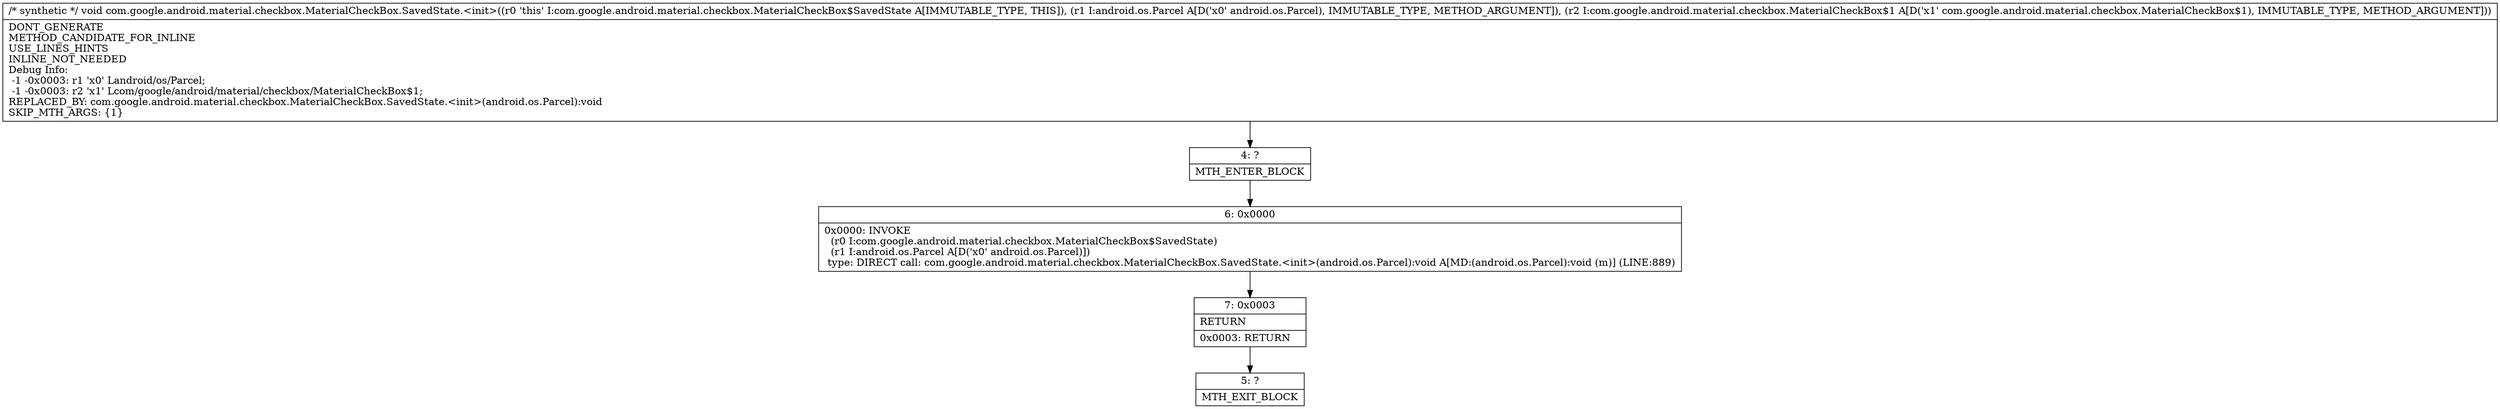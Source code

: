 digraph "CFG forcom.google.android.material.checkbox.MaterialCheckBox.SavedState.\<init\>(Landroid\/os\/Parcel;Lcom\/google\/android\/material\/checkbox\/MaterialCheckBox$1;)V" {
Node_4 [shape=record,label="{4\:\ ?|MTH_ENTER_BLOCK\l}"];
Node_6 [shape=record,label="{6\:\ 0x0000|0x0000: INVOKE  \l  (r0 I:com.google.android.material.checkbox.MaterialCheckBox$SavedState)\l  (r1 I:android.os.Parcel A[D('x0' android.os.Parcel)])\l type: DIRECT call: com.google.android.material.checkbox.MaterialCheckBox.SavedState.\<init\>(android.os.Parcel):void A[MD:(android.os.Parcel):void (m)] (LINE:889)\l}"];
Node_7 [shape=record,label="{7\:\ 0x0003|RETURN\l|0x0003: RETURN   \l}"];
Node_5 [shape=record,label="{5\:\ ?|MTH_EXIT_BLOCK\l}"];
MethodNode[shape=record,label="{\/* synthetic *\/ void com.google.android.material.checkbox.MaterialCheckBox.SavedState.\<init\>((r0 'this' I:com.google.android.material.checkbox.MaterialCheckBox$SavedState A[IMMUTABLE_TYPE, THIS]), (r1 I:android.os.Parcel A[D('x0' android.os.Parcel), IMMUTABLE_TYPE, METHOD_ARGUMENT]), (r2 I:com.google.android.material.checkbox.MaterialCheckBox$1 A[D('x1' com.google.android.material.checkbox.MaterialCheckBox$1), IMMUTABLE_TYPE, METHOD_ARGUMENT]))  | DONT_GENERATE\lMETHOD_CANDIDATE_FOR_INLINE\lUSE_LINES_HINTS\lINLINE_NOT_NEEDED\lDebug Info:\l  \-1 \-0x0003: r1 'x0' Landroid\/os\/Parcel;\l  \-1 \-0x0003: r2 'x1' Lcom\/google\/android\/material\/checkbox\/MaterialCheckBox$1;\lREPLACED_BY: com.google.android.material.checkbox.MaterialCheckBox.SavedState.\<init\>(android.os.Parcel):void\lSKIP_MTH_ARGS: \{1\}\l}"];
MethodNode -> Node_4;Node_4 -> Node_6;
Node_6 -> Node_7;
Node_7 -> Node_5;
}

